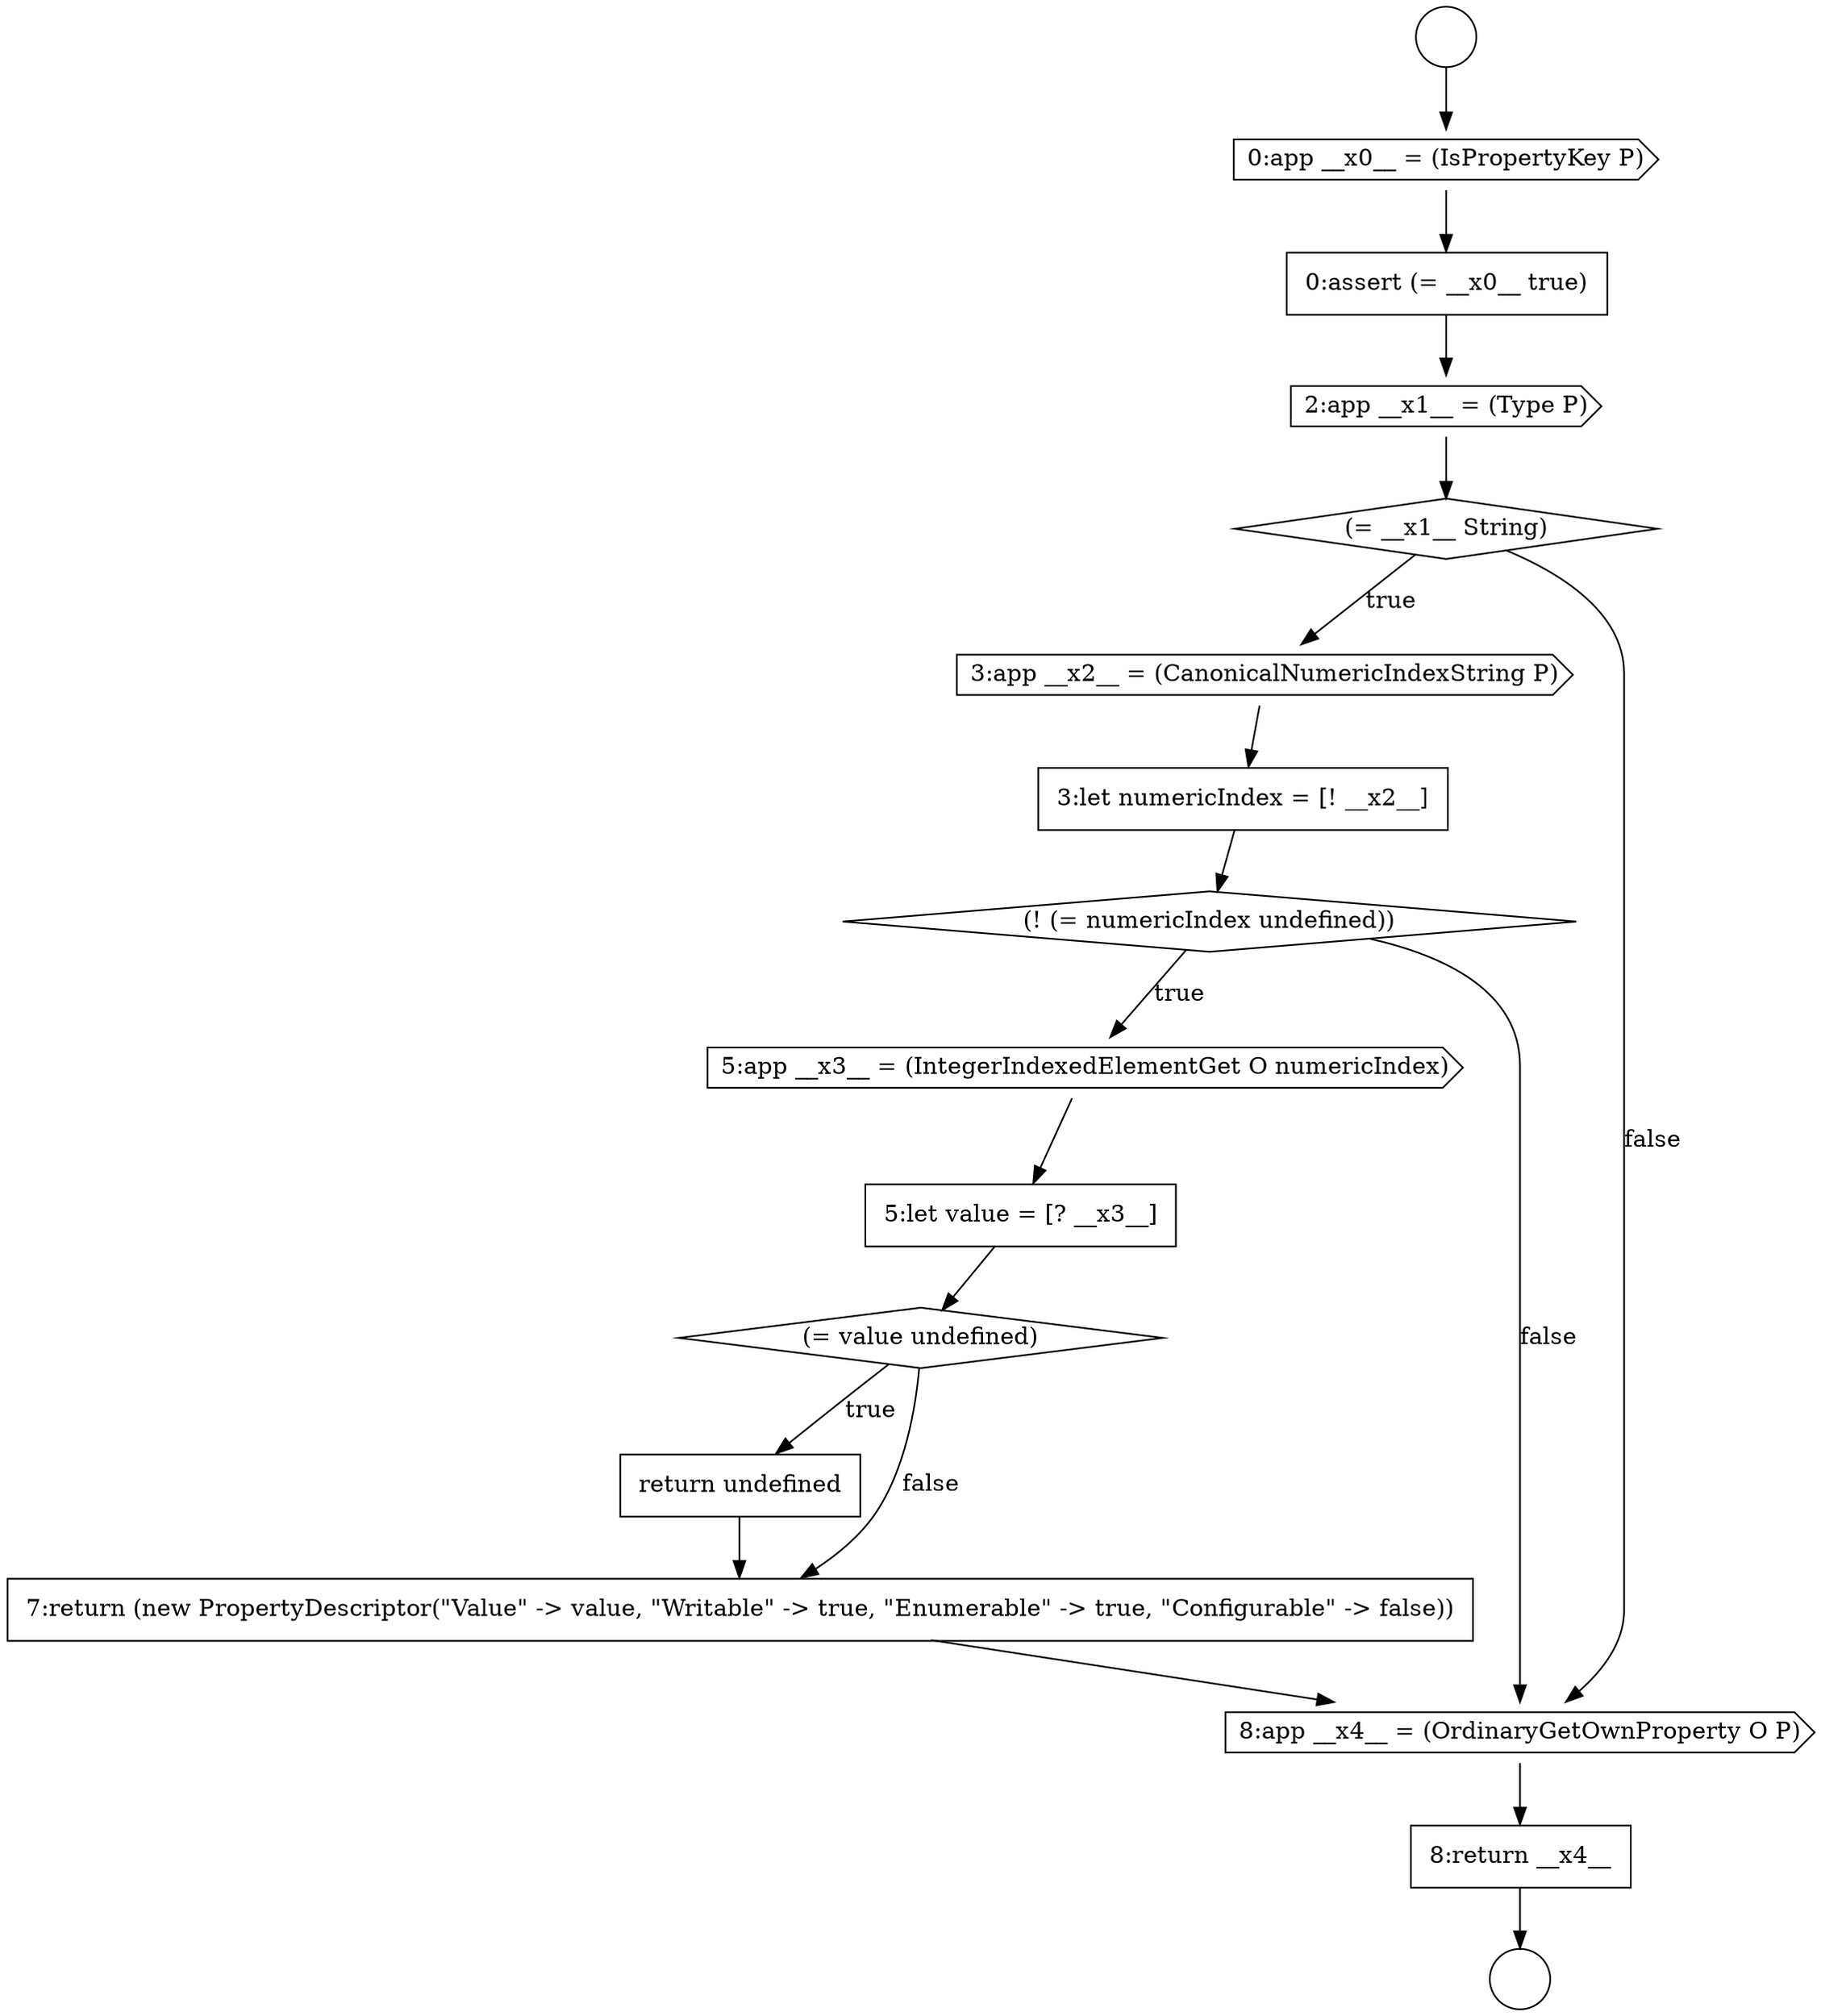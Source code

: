 digraph {
  node2395 [shape=diamond, label=<<font color="black">(= value undefined)</font>> color="black" fillcolor="white" style=filled]
  node2388 [shape=cds, label=<<font color="black">2:app __x1__ = (Type P)</font>> color="black" fillcolor="white" style=filled]
  node2392 [shape=diamond, label=<<font color="black">(! (= numericIndex undefined))</font>> color="black" fillcolor="white" style=filled]
  node2396 [shape=none, margin=0, label=<<font color="black">
    <table border="0" cellborder="1" cellspacing="0" cellpadding="10">
      <tr><td align="left">return undefined</td></tr>
    </table>
  </font>> color="black" fillcolor="white" style=filled]
  node2387 [shape=none, margin=0, label=<<font color="black">
    <table border="0" cellborder="1" cellspacing="0" cellpadding="10">
      <tr><td align="left">0:assert (= __x0__ true)</td></tr>
    </table>
  </font>> color="black" fillcolor="white" style=filled]
  node2391 [shape=none, margin=0, label=<<font color="black">
    <table border="0" cellborder="1" cellspacing="0" cellpadding="10">
      <tr><td align="left">3:let numericIndex = [! __x2__]</td></tr>
    </table>
  </font>> color="black" fillcolor="white" style=filled]
  node2390 [shape=cds, label=<<font color="black">3:app __x2__ = (CanonicalNumericIndexString P)</font>> color="black" fillcolor="white" style=filled]
  node2385 [shape=circle label=" " color="black" fillcolor="white" style=filled]
  node2393 [shape=cds, label=<<font color="black">5:app __x3__ = (IntegerIndexedElementGet O numericIndex)</font>> color="black" fillcolor="white" style=filled]
  node2398 [shape=cds, label=<<font color="black">8:app __x4__ = (OrdinaryGetOwnProperty O P)</font>> color="black" fillcolor="white" style=filled]
  node2397 [shape=none, margin=0, label=<<font color="black">
    <table border="0" cellborder="1" cellspacing="0" cellpadding="10">
      <tr><td align="left">7:return (new PropertyDescriptor(&quot;Value&quot; -&gt; value, &quot;Writable&quot; -&gt; true, &quot;Enumerable&quot; -&gt; true, &quot;Configurable&quot; -&gt; false))</td></tr>
    </table>
  </font>> color="black" fillcolor="white" style=filled]
  node2386 [shape=cds, label=<<font color="black">0:app __x0__ = (IsPropertyKey P)</font>> color="black" fillcolor="white" style=filled]
  node2389 [shape=diamond, label=<<font color="black">(= __x1__ String)</font>> color="black" fillcolor="white" style=filled]
  node2394 [shape=none, margin=0, label=<<font color="black">
    <table border="0" cellborder="1" cellspacing="0" cellpadding="10">
      <tr><td align="left">5:let value = [? __x3__]</td></tr>
    </table>
  </font>> color="black" fillcolor="white" style=filled]
  node2384 [shape=circle label=" " color="black" fillcolor="white" style=filled]
  node2399 [shape=none, margin=0, label=<<font color="black">
    <table border="0" cellborder="1" cellspacing="0" cellpadding="10">
      <tr><td align="left">8:return __x4__</td></tr>
    </table>
  </font>> color="black" fillcolor="white" style=filled]
  node2387 -> node2388 [ color="black"]
  node2391 -> node2392 [ color="black"]
  node2397 -> node2398 [ color="black"]
  node2389 -> node2390 [label=<<font color="black">true</font>> color="black"]
  node2389 -> node2398 [label=<<font color="black">false</font>> color="black"]
  node2386 -> node2387 [ color="black"]
  node2392 -> node2393 [label=<<font color="black">true</font>> color="black"]
  node2392 -> node2398 [label=<<font color="black">false</font>> color="black"]
  node2395 -> node2396 [label=<<font color="black">true</font>> color="black"]
  node2395 -> node2397 [label=<<font color="black">false</font>> color="black"]
  node2394 -> node2395 [ color="black"]
  node2388 -> node2389 [ color="black"]
  node2390 -> node2391 [ color="black"]
  node2399 -> node2385 [ color="black"]
  node2398 -> node2399 [ color="black"]
  node2393 -> node2394 [ color="black"]
  node2384 -> node2386 [ color="black"]
  node2396 -> node2397 [ color="black"]
}
